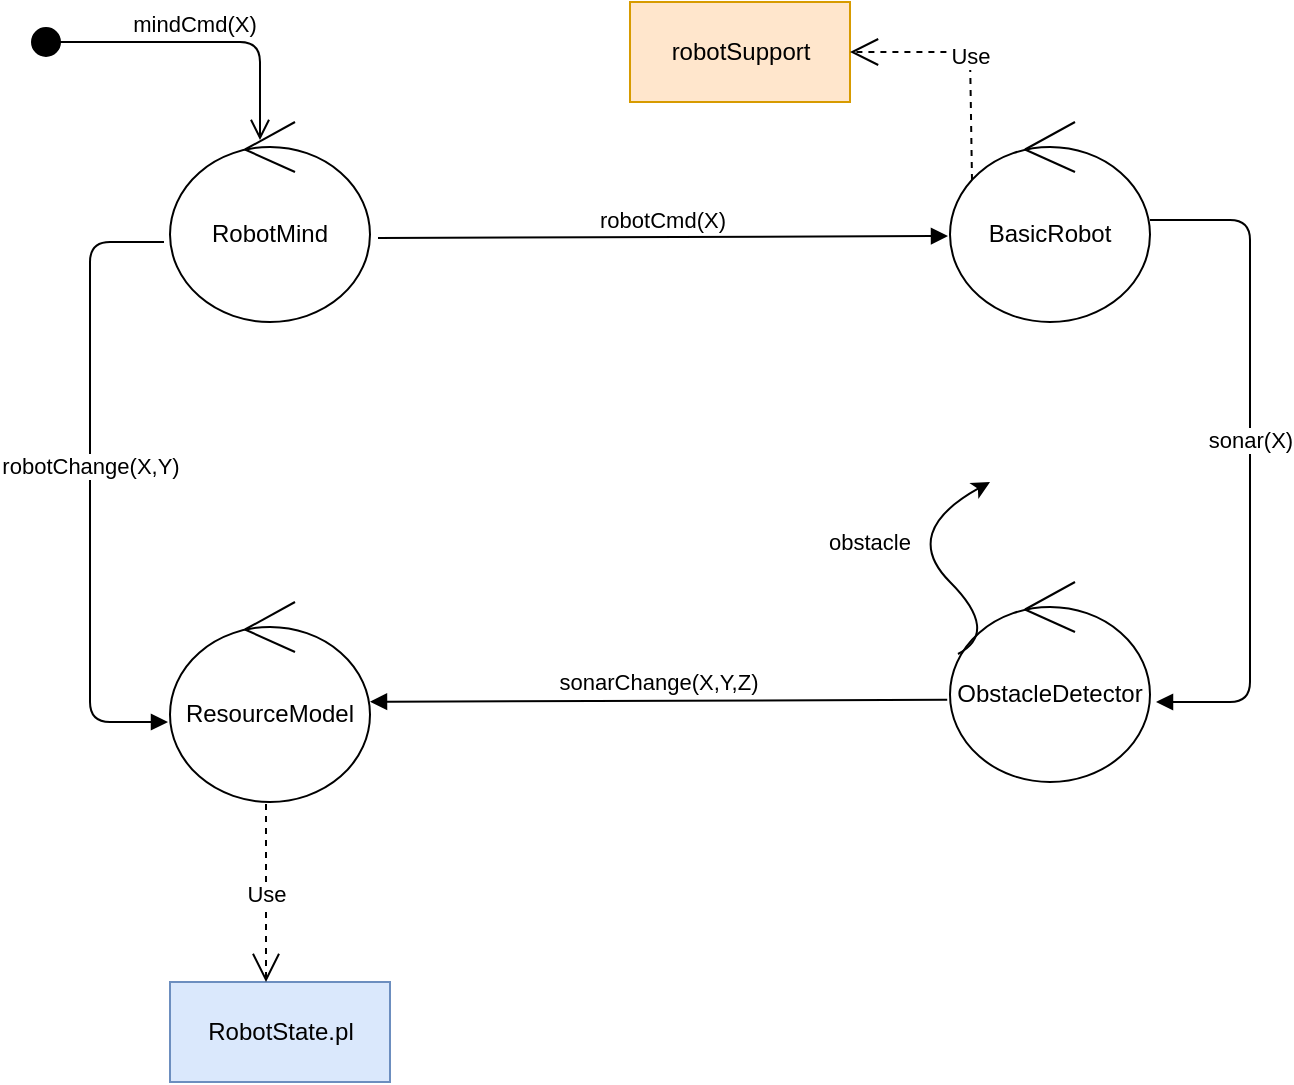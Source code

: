 <mxfile version="11.2.8" type="device" pages="1"><diagram id="M_OatOIeuV7ZBlYoLM8h" name="Page-1"><mxGraphModel dx="854" dy="395" grid="1" gridSize="10" guides="1" tooltips="1" connect="1" arrows="1" fold="1" page="1" pageScale="1" pageWidth="827" pageHeight="1169" math="0" shadow="0"><root><mxCell id="0"/><mxCell id="1" parent="0"/><mxCell id="9OCC4JhBhXGdFEGA2JH0-1" value="RobotMind" style="ellipse;shape=umlControl;whiteSpace=wrap;html=1;" vertex="1" parent="1"><mxGeometry x="250" y="80" width="100" height="100" as="geometry"/></mxCell><mxCell id="9OCC4JhBhXGdFEGA2JH0-2" value="BasicRobot" style="ellipse;shape=umlControl;whiteSpace=wrap;html=1;" vertex="1" parent="1"><mxGeometry x="640" y="80" width="100" height="100" as="geometry"/></mxCell><mxCell id="9OCC4JhBhXGdFEGA2JH0-3" value="ResourceModel&lt;span style=&quot;font-family: &amp;#34;helvetica&amp;#34; , &amp;#34;arial&amp;#34; , sans-serif ; font-size: 0px ; white-space: nowrap&quot;&gt;%3CmxGraphModel%3E%3Croot%3E%3CmxCell%20id%3D%220%22%2F%3E%3CmxCell%20id%3D%221%22%20parent%3D%220%22%2F%3E%3CmxCell%20id%3D%222%22%20value%3D%22RobotMind%22%20style%3D%22ellipse%3Bshape%3DumlControl%3BwhiteSpace%3Dwrap%3Bhtml%3D1%3B%22%20vertex%3D%221%22%20parent%3D%221%22%3E%3CmxGeometry%20x%3D%2260%22%20y%3D%2270%22%20width%3D%22100%22%20height%3D%22100%22%20as%3D%22geometry%22%2F%3E%3C%2FmxCell%3E%3C%2Froot%3E%3C%2FmxGraphModel%3E&lt;/span&gt;" style="ellipse;shape=umlControl;whiteSpace=wrap;html=1;" vertex="1" parent="1"><mxGeometry x="250" y="320" width="100" height="100" as="geometry"/></mxCell><mxCell id="9OCC4JhBhXGdFEGA2JH0-4" value="ObstacleDetector" style="ellipse;shape=umlControl;whiteSpace=wrap;html=1;" vertex="1" parent="1"><mxGeometry x="640" y="310" width="100" height="100" as="geometry"/></mxCell><mxCell id="9OCC4JhBhXGdFEGA2JH0-5" value="robotCmd(X)" style="html=1;verticalAlign=bottom;endArrow=block;entryX=-0.01;entryY=0.57;entryDx=0;entryDy=0;entryPerimeter=0;exitX=1.04;exitY=0.58;exitDx=0;exitDy=0;exitPerimeter=0;" edge="1" parent="1" source="9OCC4JhBhXGdFEGA2JH0-1" target="9OCC4JhBhXGdFEGA2JH0-2"><mxGeometry width="80" relative="1" as="geometry"><mxPoint x="350" y="119" as="sourcePoint"/><mxPoint x="280" y="120" as="targetPoint"/></mxGeometry></mxCell><mxCell id="9OCC4JhBhXGdFEGA2JH0-6" value="sonar(X)" style="html=1;verticalAlign=bottom;endArrow=block;entryX=1.03;entryY=0.6;entryDx=0;entryDy=0;entryPerimeter=0;exitX=1;exitY=0.49;exitDx=0;exitDy=0;exitPerimeter=0;" edge="1" parent="1" source="9OCC4JhBhXGdFEGA2JH0-2" target="9OCC4JhBhXGdFEGA2JH0-4"><mxGeometry width="80" relative="1" as="geometry"><mxPoint x="370" y="231" as="sourcePoint"/><mxPoint x="812" y="230" as="targetPoint"/><Array as="points"><mxPoint x="790" y="129"/><mxPoint x="790" y="370"/></Array></mxGeometry></mxCell><mxCell id="9OCC4JhBhXGdFEGA2JH0-7" value="robotChange(X,Y)" style="html=1;verticalAlign=bottom;endArrow=block;exitX=-0.03;exitY=0.6;exitDx=0;exitDy=0;exitPerimeter=0;entryX=-0.01;entryY=0.6;entryDx=0;entryDy=0;entryPerimeter=0;" edge="1" parent="1" source="9OCC4JhBhXGdFEGA2JH0-1" target="9OCC4JhBhXGdFEGA2JH0-3"><mxGeometry width="80" relative="1" as="geometry"><mxPoint x="520" y="360" as="sourcePoint"/><mxPoint x="600" y="360" as="targetPoint"/><Array as="points"><mxPoint x="210" y="140"/><mxPoint x="210" y="380"/></Array></mxGeometry></mxCell><mxCell id="9OCC4JhBhXGdFEGA2JH0-9" value="sonarChange(X,Y,Z)" style="html=1;verticalAlign=bottom;endArrow=block;exitX=-0.014;exitY=0.589;exitDx=0;exitDy=0;exitPerimeter=0;" edge="1" parent="1" source="9OCC4JhBhXGdFEGA2JH0-4" target="9OCC4JhBhXGdFEGA2JH0-3"><mxGeometry width="80" relative="1" as="geometry"><mxPoint x="430" y="380" as="sourcePoint"/><mxPoint x="360" y="373" as="targetPoint"/></mxGeometry></mxCell><mxCell id="9OCC4JhBhXGdFEGA2JH0-11" value="mindCmd(X)" style="html=1;verticalAlign=bottom;startArrow=circle;startFill=1;endArrow=open;startSize=6;endSize=8;entryX=0.45;entryY=0.09;entryDx=0;entryDy=0;entryPerimeter=0;" edge="1" parent="1" target="9OCC4JhBhXGdFEGA2JH0-1"><mxGeometry width="80" relative="1" as="geometry"><mxPoint x="180" y="40" as="sourcePoint"/><mxPoint x="260" y="40" as="targetPoint"/><Array as="points"><mxPoint x="295" y="40"/></Array></mxGeometry></mxCell><mxCell id="9OCC4JhBhXGdFEGA2JH0-12" value="RobotState.pl" style="html=1;fillColor=#dae8fc;strokeColor=#6c8ebf;" vertex="1" parent="1"><mxGeometry x="250" y="510" width="110" height="50" as="geometry"/></mxCell><mxCell id="9OCC4JhBhXGdFEGA2JH0-14" value="Use" style="endArrow=open;endSize=12;dashed=1;html=1;exitX=0.48;exitY=1.01;exitDx=0;exitDy=0;exitPerimeter=0;" edge="1" parent="1" source="9OCC4JhBhXGdFEGA2JH0-3"><mxGeometry width="160" relative="1" as="geometry"><mxPoint x="220" y="470" as="sourcePoint"/><mxPoint x="298" y="510" as="targetPoint"/></mxGeometry></mxCell><mxCell id="9OCC4JhBhXGdFEGA2JH0-15" value="" style="curved=1;endArrow=classic;html=1;exitX=0.04;exitY=0.36;exitDx=0;exitDy=0;exitPerimeter=0;" edge="1" parent="1" source="9OCC4JhBhXGdFEGA2JH0-4"><mxGeometry width="50" height="50" relative="1" as="geometry"><mxPoint x="615" y="335" as="sourcePoint"/><mxPoint x="660" y="260" as="targetPoint"/><Array as="points"><mxPoint x="665" y="335"/><mxPoint x="615" y="285"/></Array></mxGeometry></mxCell><mxCell id="9OCC4JhBhXGdFEGA2JH0-16" value="&lt;font style=&quot;font-size: 11px&quot;&gt;obstacle&lt;/font&gt;" style="text;html=1;strokeColor=none;fillColor=none;align=center;verticalAlign=middle;whiteSpace=wrap;rounded=0;" vertex="1" parent="1"><mxGeometry x="580" y="280" width="40" height="20" as="geometry"/></mxCell><mxCell id="9OCC4JhBhXGdFEGA2JH0-20" value="robotSupport" style="html=1;fillColor=#ffe6cc;strokeColor=#d79b00;" vertex="1" parent="1"><mxGeometry x="480" y="20" width="110" height="50" as="geometry"/></mxCell><mxCell id="9OCC4JhBhXGdFEGA2JH0-21" value="Use" style="endArrow=open;endSize=12;dashed=1;html=1;exitX=0.11;exitY=0.29;exitDx=0;exitDy=0;exitPerimeter=0;entryX=1;entryY=0.5;entryDx=0;entryDy=0;" edge="1" parent="1" source="9OCC4JhBhXGdFEGA2JH0-2" target="9OCC4JhBhXGdFEGA2JH0-20"><mxGeometry width="160" relative="1" as="geometry"><mxPoint x="670" y="5" as="sourcePoint"/><mxPoint x="669.96" y="130" as="targetPoint"/><Array as="points"><mxPoint x="650" y="45"/></Array></mxGeometry></mxCell></root></mxGraphModel></diagram></mxfile>